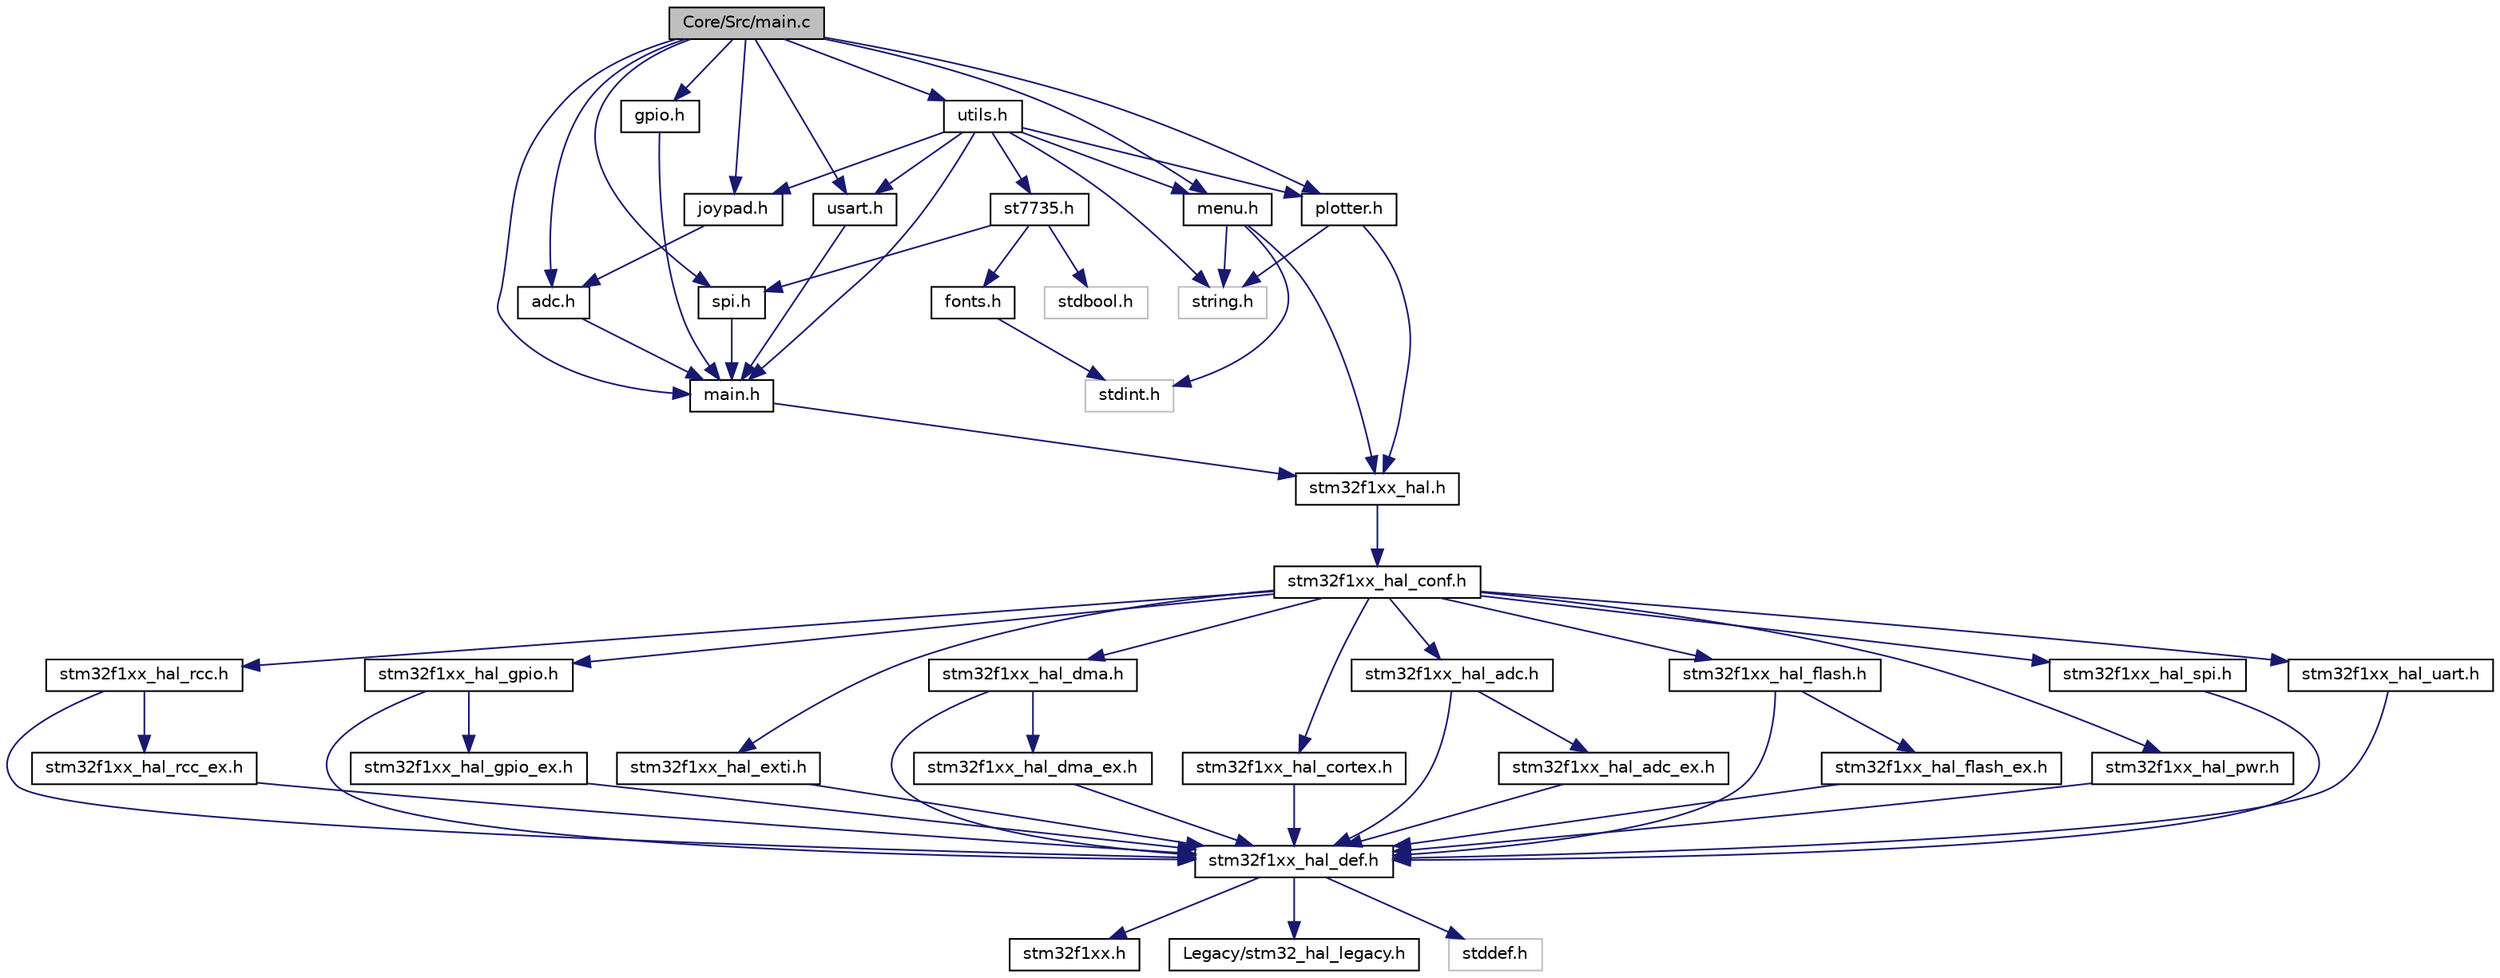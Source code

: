 digraph "Core/Src/main.c"
{
 // LATEX_PDF_SIZE
  edge [fontname="Helvetica",fontsize="10",labelfontname="Helvetica",labelfontsize="10"];
  node [fontname="Helvetica",fontsize="10",shape=record];
  Node1 [label="Core/Src/main.c",height=0.2,width=0.4,color="black", fillcolor="grey75", style="filled", fontcolor="black",tooltip=": Main program body"];
  Node1 -> Node2 [color="midnightblue",fontsize="10",style="solid"];
  Node2 [label="main.h",height=0.2,width=0.4,color="black", fillcolor="white", style="filled",URL="$main_8h.html",tooltip=": Header for main.c file. This file contains the common defines of the application."];
  Node2 -> Node3 [color="midnightblue",fontsize="10",style="solid"];
  Node3 [label="stm32f1xx_hal.h",height=0.2,width=0.4,color="black", fillcolor="white", style="filled",URL="$stm32f1xx__hal_8h.html",tooltip="This file contains all the functions prototypes for the HAL module driver."];
  Node3 -> Node4 [color="midnightblue",fontsize="10",style="solid"];
  Node4 [label="stm32f1xx_hal_conf.h",height=0.2,width=0.4,color="black", fillcolor="white", style="filled",URL="$stm32f1xx__hal__conf_8h.html",tooltip="HAL configuration file."];
  Node4 -> Node5 [color="midnightblue",fontsize="10",style="solid"];
  Node5 [label="stm32f1xx_hal_rcc.h",height=0.2,width=0.4,color="black", fillcolor="white", style="filled",URL="$stm32f1xx__hal__rcc_8h.html",tooltip="Header file of RCC HAL module."];
  Node5 -> Node6 [color="midnightblue",fontsize="10",style="solid"];
  Node6 [label="stm32f1xx_hal_def.h",height=0.2,width=0.4,color="black", fillcolor="white", style="filled",URL="$stm32f1xx__hal__def_8h.html",tooltip="This file contains HAL common defines, enumeration, macros and structures definitions."];
  Node6 -> Node7 [color="midnightblue",fontsize="10",style="solid"];
  Node7 [label="stm32f1xx.h",height=0.2,width=0.4,color="black", fillcolor="white", style="filled",URL="$stm32f1xx_8h.html",tooltip="CMSIS STM32F1xx Device Peripheral Access Layer Header File."];
  Node6 -> Node8 [color="midnightblue",fontsize="10",style="solid"];
  Node8 [label="Legacy/stm32_hal_legacy.h",height=0.2,width=0.4,color="black", fillcolor="white", style="filled",URL="$stm32__hal__legacy_8h.html",tooltip="This file contains aliases definition for the STM32Cube HAL constants macros and functions maintained..."];
  Node6 -> Node9 [color="midnightblue",fontsize="10",style="solid"];
  Node9 [label="stddef.h",height=0.2,width=0.4,color="grey75", fillcolor="white", style="filled",tooltip=" "];
  Node5 -> Node10 [color="midnightblue",fontsize="10",style="solid"];
  Node10 [label="stm32f1xx_hal_rcc_ex.h",height=0.2,width=0.4,color="black", fillcolor="white", style="filled",URL="$stm32f1xx__hal__rcc__ex_8h.html",tooltip="Header file of RCC HAL Extension module."];
  Node10 -> Node6 [color="midnightblue",fontsize="10",style="solid"];
  Node4 -> Node11 [color="midnightblue",fontsize="10",style="solid"];
  Node11 [label="stm32f1xx_hal_gpio.h",height=0.2,width=0.4,color="black", fillcolor="white", style="filled",URL="$stm32f1xx__hal__gpio_8h.html",tooltip="Header file of GPIO HAL module."];
  Node11 -> Node6 [color="midnightblue",fontsize="10",style="solid"];
  Node11 -> Node12 [color="midnightblue",fontsize="10",style="solid"];
  Node12 [label="stm32f1xx_hal_gpio_ex.h",height=0.2,width=0.4,color="black", fillcolor="white", style="filled",URL="$stm32f1xx__hal__gpio__ex_8h.html",tooltip="Header file of GPIO HAL Extension module."];
  Node12 -> Node6 [color="midnightblue",fontsize="10",style="solid"];
  Node4 -> Node13 [color="midnightblue",fontsize="10",style="solid"];
  Node13 [label="stm32f1xx_hal_exti.h",height=0.2,width=0.4,color="black", fillcolor="white", style="filled",URL="$stm32f1xx__hal__exti_8h.html",tooltip="Header file of EXTI HAL module."];
  Node13 -> Node6 [color="midnightblue",fontsize="10",style="solid"];
  Node4 -> Node14 [color="midnightblue",fontsize="10",style="solid"];
  Node14 [label="stm32f1xx_hal_dma.h",height=0.2,width=0.4,color="black", fillcolor="white", style="filled",URL="$stm32f1xx__hal__dma_8h.html",tooltip="Header file of DMA HAL module."];
  Node14 -> Node6 [color="midnightblue",fontsize="10",style="solid"];
  Node14 -> Node15 [color="midnightblue",fontsize="10",style="solid"];
  Node15 [label="stm32f1xx_hal_dma_ex.h",height=0.2,width=0.4,color="black", fillcolor="white", style="filled",URL="$stm32f1xx__hal__dma__ex_8h.html",tooltip="Header file of DMA HAL extension module."];
  Node15 -> Node6 [color="midnightblue",fontsize="10",style="solid"];
  Node4 -> Node16 [color="midnightblue",fontsize="10",style="solid"];
  Node16 [label="stm32f1xx_hal_cortex.h",height=0.2,width=0.4,color="black", fillcolor="white", style="filled",URL="$stm32f1xx__hal__cortex_8h.html",tooltip="Header file of CORTEX HAL module."];
  Node16 -> Node6 [color="midnightblue",fontsize="10",style="solid"];
  Node4 -> Node17 [color="midnightblue",fontsize="10",style="solid"];
  Node17 [label="stm32f1xx_hal_adc.h",height=0.2,width=0.4,color="black", fillcolor="white", style="filled",URL="$stm32f1xx__hal__adc_8h.html",tooltip="Header file containing functions prototypes of ADC HAL library."];
  Node17 -> Node6 [color="midnightblue",fontsize="10",style="solid"];
  Node17 -> Node18 [color="midnightblue",fontsize="10",style="solid"];
  Node18 [label="stm32f1xx_hal_adc_ex.h",height=0.2,width=0.4,color="black", fillcolor="white", style="filled",URL="$stm32f1xx__hal__adc__ex_8h.html",tooltip="Header file of ADC HAL extension module."];
  Node18 -> Node6 [color="midnightblue",fontsize="10",style="solid"];
  Node4 -> Node19 [color="midnightblue",fontsize="10",style="solid"];
  Node19 [label="stm32f1xx_hal_flash.h",height=0.2,width=0.4,color="black", fillcolor="white", style="filled",URL="$stm32f1xx__hal__flash_8h.html",tooltip="Header file of Flash HAL module."];
  Node19 -> Node6 [color="midnightblue",fontsize="10",style="solid"];
  Node19 -> Node20 [color="midnightblue",fontsize="10",style="solid"];
  Node20 [label="stm32f1xx_hal_flash_ex.h",height=0.2,width=0.4,color="black", fillcolor="white", style="filled",URL="$stm32f1xx__hal__flash__ex_8h.html",tooltip="Header file of Flash HAL Extended module."];
  Node20 -> Node6 [color="midnightblue",fontsize="10",style="solid"];
  Node4 -> Node21 [color="midnightblue",fontsize="10",style="solid"];
  Node21 [label="stm32f1xx_hal_pwr.h",height=0.2,width=0.4,color="black", fillcolor="white", style="filled",URL="$stm32f1xx__hal__pwr_8h.html",tooltip="Header file of PWR HAL module."];
  Node21 -> Node6 [color="midnightblue",fontsize="10",style="solid"];
  Node4 -> Node22 [color="midnightblue",fontsize="10",style="solid"];
  Node22 [label="stm32f1xx_hal_spi.h",height=0.2,width=0.4,color="black", fillcolor="white", style="filled",URL="$stm32f1xx__hal__spi_8h.html",tooltip="Header file of SPI HAL module."];
  Node22 -> Node6 [color="midnightblue",fontsize="10",style="solid"];
  Node4 -> Node23 [color="midnightblue",fontsize="10",style="solid"];
  Node23 [label="stm32f1xx_hal_uart.h",height=0.2,width=0.4,color="black", fillcolor="white", style="filled",URL="$stm32f1xx__hal__uart_8h.html",tooltip="Header file of UART HAL module."];
  Node23 -> Node6 [color="midnightblue",fontsize="10",style="solid"];
  Node1 -> Node24 [color="midnightblue",fontsize="10",style="solid"];
  Node24 [label="adc.h",height=0.2,width=0.4,color="black", fillcolor="white", style="filled",URL="$adc_8h.html",tooltip="This file contains all the function prototypes for the adc.c file."];
  Node24 -> Node2 [color="midnightblue",fontsize="10",style="solid"];
  Node1 -> Node25 [color="midnightblue",fontsize="10",style="solid"];
  Node25 [label="spi.h",height=0.2,width=0.4,color="black", fillcolor="white", style="filled",URL="$spi_8h.html",tooltip="This file contains all the function prototypes for the spi.c file."];
  Node25 -> Node2 [color="midnightblue",fontsize="10",style="solid"];
  Node1 -> Node26 [color="midnightblue",fontsize="10",style="solid"];
  Node26 [label="usart.h",height=0.2,width=0.4,color="black", fillcolor="white", style="filled",URL="$usart_8h.html",tooltip="This file contains all the function prototypes for the usart.c file."];
  Node26 -> Node2 [color="midnightblue",fontsize="10",style="solid"];
  Node1 -> Node27 [color="midnightblue",fontsize="10",style="solid"];
  Node27 [label="gpio.h",height=0.2,width=0.4,color="black", fillcolor="white", style="filled",URL="$gpio_8h.html",tooltip="This file contains all the function prototypes for the gpio.c file."];
  Node27 -> Node2 [color="midnightblue",fontsize="10",style="solid"];
  Node1 -> Node28 [color="midnightblue",fontsize="10",style="solid"];
  Node28 [label="joypad.h",height=0.2,width=0.4,color="black", fillcolor="white", style="filled",URL="$joypad_8h_source.html",tooltip=" "];
  Node28 -> Node24 [color="midnightblue",fontsize="10",style="solid"];
  Node1 -> Node29 [color="midnightblue",fontsize="10",style="solid"];
  Node29 [label="menu.h",height=0.2,width=0.4,color="black", fillcolor="white", style="filled",URL="$menu_8h_source.html",tooltip=" "];
  Node29 -> Node30 [color="midnightblue",fontsize="10",style="solid"];
  Node30 [label="string.h",height=0.2,width=0.4,color="grey75", fillcolor="white", style="filled",tooltip=" "];
  Node29 -> Node31 [color="midnightblue",fontsize="10",style="solid"];
  Node31 [label="stdint.h",height=0.2,width=0.4,color="grey75", fillcolor="white", style="filled",tooltip=" "];
  Node29 -> Node3 [color="midnightblue",fontsize="10",style="solid"];
  Node1 -> Node32 [color="midnightblue",fontsize="10",style="solid"];
  Node32 [label="plotter.h",height=0.2,width=0.4,color="black", fillcolor="white", style="filled",URL="$plotter_8h.html",tooltip=" "];
  Node32 -> Node3 [color="midnightblue",fontsize="10",style="solid"];
  Node32 -> Node30 [color="midnightblue",fontsize="10",style="solid"];
  Node1 -> Node33 [color="midnightblue",fontsize="10",style="solid"];
  Node33 [label="utils.h",height=0.2,width=0.4,color="black", fillcolor="white", style="filled",URL="$utils_8h_source.html",tooltip=" "];
  Node33 -> Node2 [color="midnightblue",fontsize="10",style="solid"];
  Node33 -> Node28 [color="midnightblue",fontsize="10",style="solid"];
  Node33 -> Node29 [color="midnightblue",fontsize="10",style="solid"];
  Node33 -> Node34 [color="midnightblue",fontsize="10",style="solid"];
  Node34 [label="st7735.h",height=0.2,width=0.4,color="black", fillcolor="white", style="filled",URL="$st7735_8h_source.html",tooltip=" "];
  Node34 -> Node35 [color="midnightblue",fontsize="10",style="solid"];
  Node35 [label="fonts.h",height=0.2,width=0.4,color="black", fillcolor="white", style="filled",URL="$fonts_8h_source.html",tooltip=" "];
  Node35 -> Node31 [color="midnightblue",fontsize="10",style="solid"];
  Node34 -> Node25 [color="midnightblue",fontsize="10",style="solid"];
  Node34 -> Node36 [color="midnightblue",fontsize="10",style="solid"];
  Node36 [label="stdbool.h",height=0.2,width=0.4,color="grey75", fillcolor="white", style="filled",tooltip=" "];
  Node33 -> Node26 [color="midnightblue",fontsize="10",style="solid"];
  Node33 -> Node30 [color="midnightblue",fontsize="10",style="solid"];
  Node33 -> Node32 [color="midnightblue",fontsize="10",style="solid"];
}

